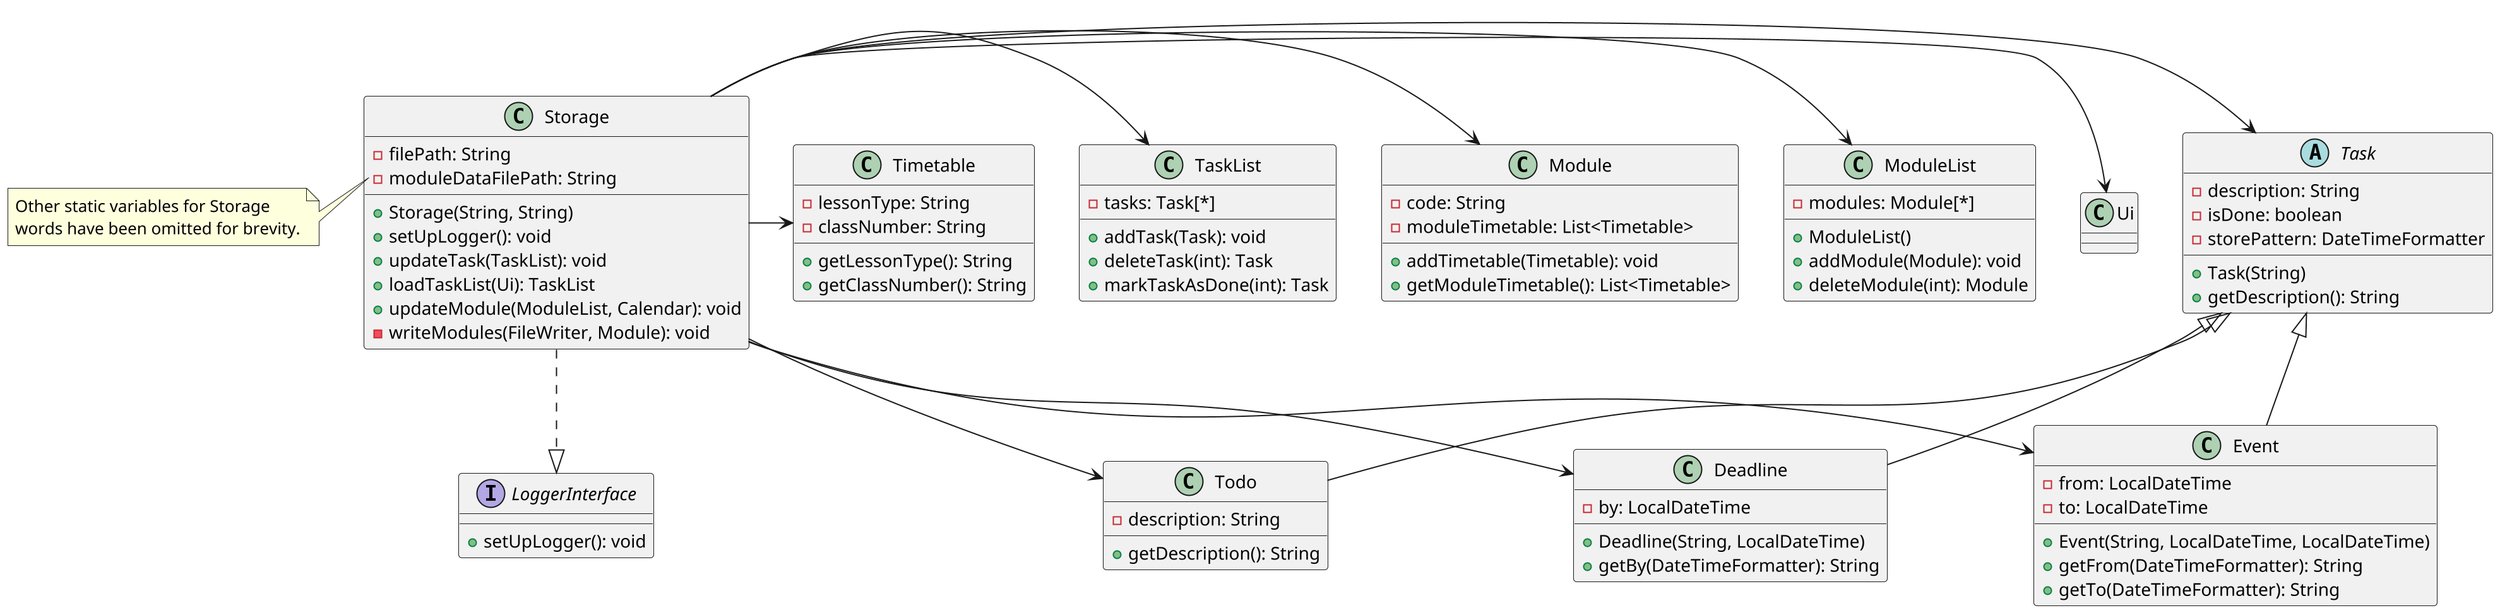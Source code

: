 @startuml
'https://plantuml.com/class-diagram
scale 2.0

interface LoggerInterface {
    + setUpLogger(): void
}
class Storage {
    - filePath: String
    - moduleDataFilePath: String


    + Storage(String, String)
    + setUpLogger(): void
    + updateTask(TaskList): void
    + loadTaskList(Ui): TaskList
    + updateModule(ModuleList, Calendar): void
    - writeModules(FileWriter, Module): void
}
note left of Storage::moduleDataFilePath
    Other static variables for Storage
    words have been omitted for brevity.
end note

class TaskList {
    -tasks: Task[*]
    + addTask(Task): void
    + deleteTask(int): Task
    + markTaskAsDone(int): Task

}

abstract class Task {
    - description: String
    - isDone: boolean
    - storePattern: DateTimeFormatter

    + Task(String)
    + getDescription(): String

}

class Todo extends Task {
- description: String
+getDescription(): String
}

class Deadline extends Task {
    - by: LocalDateTime

    + Deadline(String, LocalDateTime)
    + getBy(DateTimeFormatter): String
}

class Event extends Task {
    - from: LocalDateTime
    - to: LocalDateTime

    + Event(String, LocalDateTime, LocalDateTime)
    + getFrom(DateTimeFormatter): String
    + getTo(DateTimeFormatter): String
}

class Ui {

}

class ModuleList  {
     -modules: Module[*]
    + ModuleList()
    + addModule(Module): void
    + deleteModule(int): Module

}

class Module {
    - code: String
    - moduleTimetable: List<Timetable>

    + addTimetable(Timetable): void
    + getModuleTimetable(): List<Timetable>
}

class Timetable {
    - lessonType: String
    - classNumber: String

    + getLessonType(): String
    + getClassNumber(): String
}

Storage ..|> LoggerInterface
Storage -> TaskList
Storage -> Task
Storage -> Todo
Storage -> Deadline
Storage -> Event
Storage -> Ui
Storage -> ModuleList
Storage -> Module
Storage -> Timetable

@enduml
